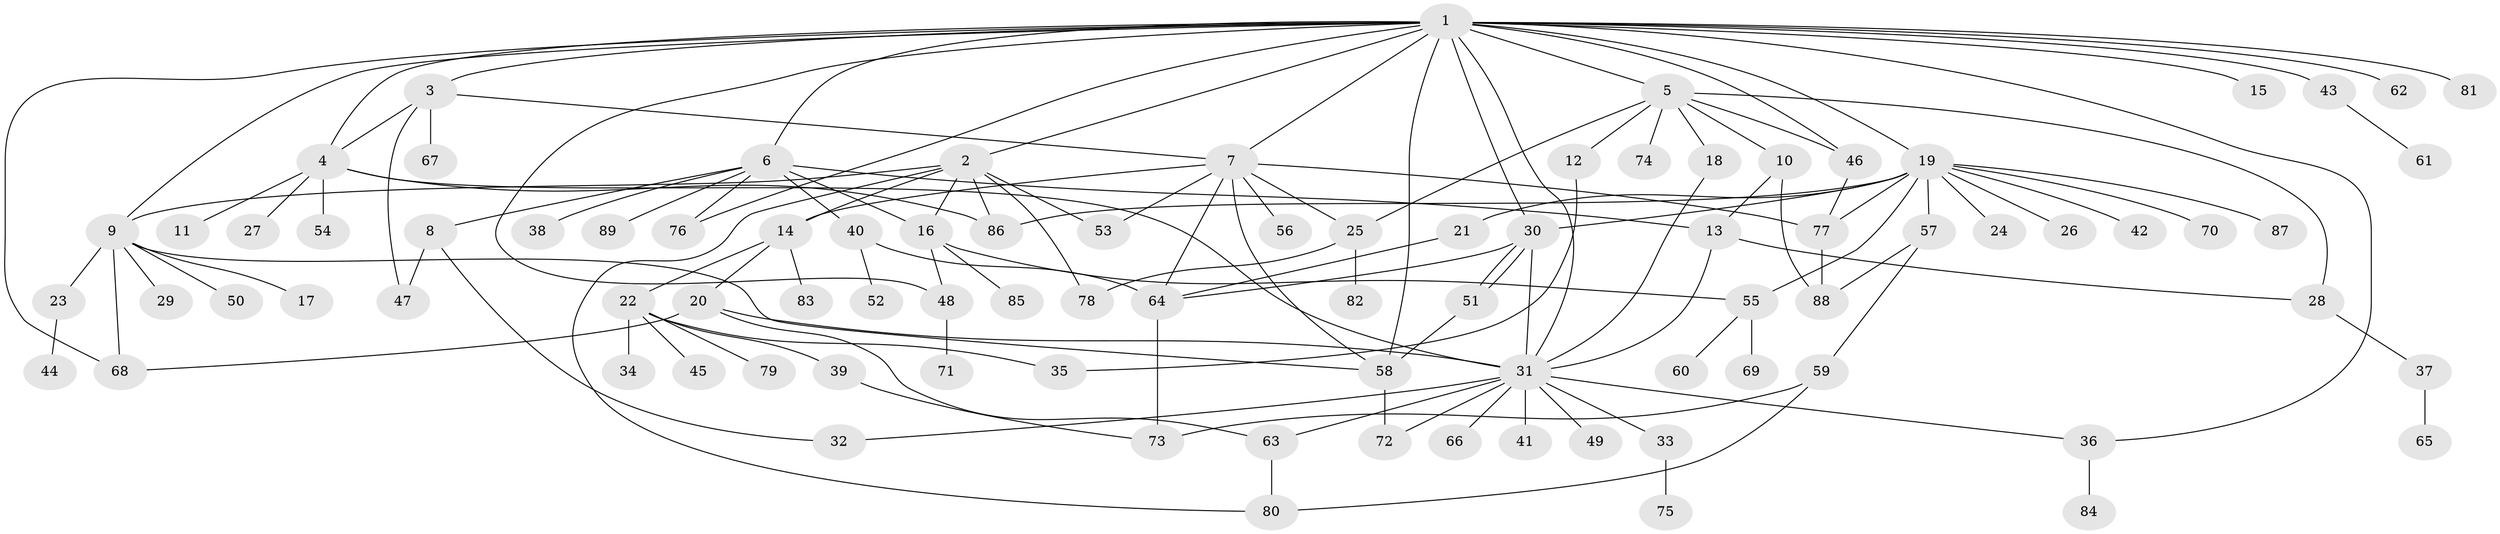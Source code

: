 // coarse degree distribution, {17: 0.022222222222222223, 12: 0.044444444444444446, 6: 0.08888888888888889, 5: 0.13333333333333333, 7: 0.044444444444444446, 1: 0.3333333333333333, 2: 0.15555555555555556, 3: 0.13333333333333333, 4: 0.044444444444444446}
// Generated by graph-tools (version 1.1) at 2025/50/03/04/25 22:50:30]
// undirected, 89 vertices, 133 edges
graph export_dot {
  node [color=gray90,style=filled];
  1;
  2;
  3;
  4;
  5;
  6;
  7;
  8;
  9;
  10;
  11;
  12;
  13;
  14;
  15;
  16;
  17;
  18;
  19;
  20;
  21;
  22;
  23;
  24;
  25;
  26;
  27;
  28;
  29;
  30;
  31;
  32;
  33;
  34;
  35;
  36;
  37;
  38;
  39;
  40;
  41;
  42;
  43;
  44;
  45;
  46;
  47;
  48;
  49;
  50;
  51;
  52;
  53;
  54;
  55;
  56;
  57;
  58;
  59;
  60;
  61;
  62;
  63;
  64;
  65;
  66;
  67;
  68;
  69;
  70;
  71;
  72;
  73;
  74;
  75;
  76;
  77;
  78;
  79;
  80;
  81;
  82;
  83;
  84;
  85;
  86;
  87;
  88;
  89;
  1 -- 2;
  1 -- 3;
  1 -- 4;
  1 -- 5;
  1 -- 6;
  1 -- 7;
  1 -- 9;
  1 -- 15;
  1 -- 19;
  1 -- 30;
  1 -- 31;
  1 -- 36;
  1 -- 43;
  1 -- 46;
  1 -- 48;
  1 -- 58;
  1 -- 62;
  1 -- 68;
  1 -- 76;
  1 -- 81;
  2 -- 9;
  2 -- 14;
  2 -- 16;
  2 -- 53;
  2 -- 78;
  2 -- 80;
  2 -- 86;
  3 -- 4;
  3 -- 7;
  3 -- 47;
  3 -- 67;
  4 -- 11;
  4 -- 27;
  4 -- 31;
  4 -- 54;
  4 -- 86;
  5 -- 10;
  5 -- 12;
  5 -- 18;
  5 -- 25;
  5 -- 28;
  5 -- 46;
  5 -- 74;
  6 -- 8;
  6 -- 13;
  6 -- 16;
  6 -- 38;
  6 -- 40;
  6 -- 76;
  6 -- 89;
  7 -- 14;
  7 -- 25;
  7 -- 53;
  7 -- 56;
  7 -- 58;
  7 -- 64;
  7 -- 77;
  8 -- 32;
  8 -- 47;
  9 -- 17;
  9 -- 23;
  9 -- 29;
  9 -- 50;
  9 -- 58;
  9 -- 68;
  10 -- 13;
  10 -- 88;
  12 -- 35;
  13 -- 28;
  13 -- 31;
  14 -- 20;
  14 -- 22;
  14 -- 83;
  16 -- 48;
  16 -- 55;
  16 -- 85;
  18 -- 31;
  19 -- 21;
  19 -- 24;
  19 -- 26;
  19 -- 30;
  19 -- 42;
  19 -- 55;
  19 -- 57;
  19 -- 70;
  19 -- 77;
  19 -- 86;
  19 -- 87;
  20 -- 31;
  20 -- 63;
  20 -- 68;
  21 -- 64;
  22 -- 34;
  22 -- 35;
  22 -- 39;
  22 -- 45;
  22 -- 79;
  23 -- 44;
  25 -- 78;
  25 -- 82;
  28 -- 37;
  30 -- 31;
  30 -- 51;
  30 -- 51;
  30 -- 64;
  31 -- 32;
  31 -- 33;
  31 -- 36;
  31 -- 41;
  31 -- 49;
  31 -- 63;
  31 -- 66;
  31 -- 72;
  33 -- 75;
  36 -- 84;
  37 -- 65;
  39 -- 73;
  40 -- 52;
  40 -- 64;
  43 -- 61;
  46 -- 77;
  48 -- 71;
  51 -- 58;
  55 -- 60;
  55 -- 69;
  57 -- 59;
  57 -- 88;
  58 -- 72;
  59 -- 73;
  59 -- 80;
  63 -- 80;
  64 -- 73;
  77 -- 88;
}
